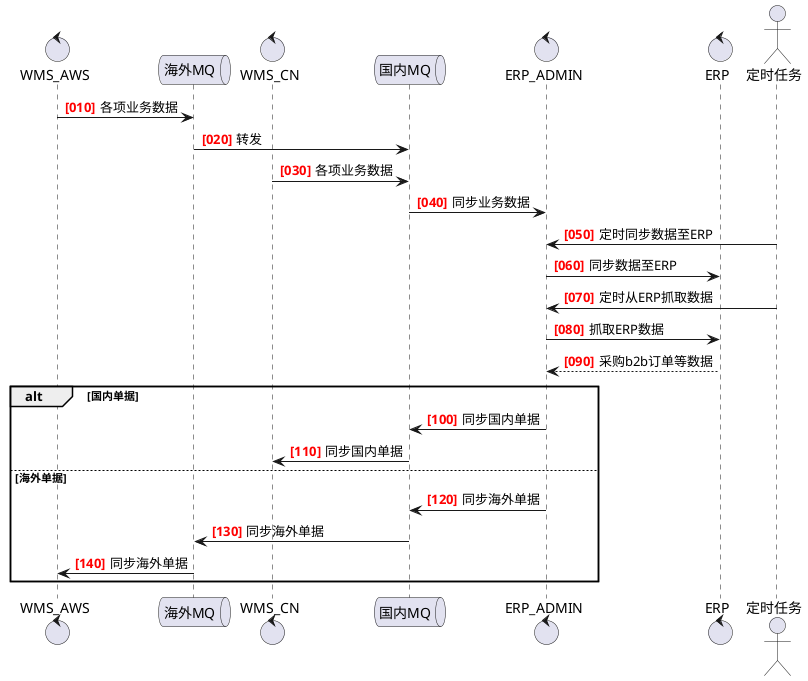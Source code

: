 @startuml



control WMS_AWS as wms_us
queue 海外MQ as mq_us
control WMS_CN as wms_cn
queue 国内MQ as mq_cn

control ERP_ADMIN as erp_admin
control ERP as erp
actor 定时任务 as timer

autonumber 10 10 "<font color=red><b>[000]"

wms_us -> mq_us : 各项业务数据
mq_us -> mq_cn : 转发
wms_cn -> mq_cn : 各项业务数据
mq_cn -> erp_admin : 同步业务数据


timer -> erp_admin : 定时同步数据至ERP
erp_admin -> erp : 同步数据至ERP

timer -> erp_admin : 定时从ERP抓取数据
erp_admin -> erp : 抓取ERP数据
erp --> erp_admin : 采购b2b订单等数据

alt 国内单据
    erp_admin -> mq_cn : 同步国内单据
    mq_cn -> wms_cn : 同步国内单据
else 海外单据
    erp_admin -> mq_cn : 同步海外单据
    mq_cn -> mq_us : 同步海外单据
    mq_us -> wms_us : 同步海外单据
end



@enduml